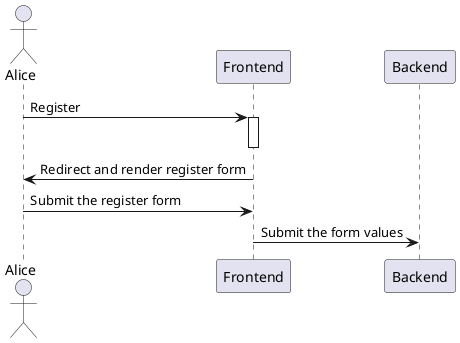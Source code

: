 @startuml
actor Alice
Alice -> Frontend : Register
activate Frontend
deactivate Frontend
Frontend -> Alice : Redirect and render register form
Alice -> Frontend : Submit the register form
Frontend -> Backend : Submit the form values
@enduml
